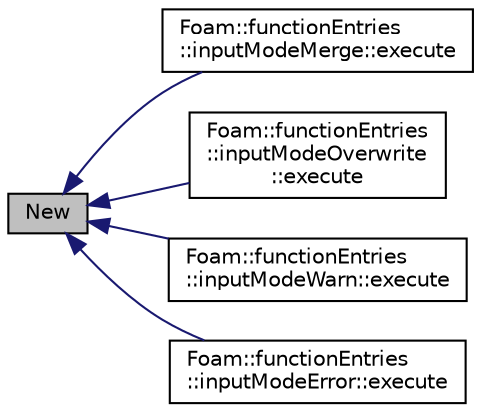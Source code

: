 digraph "New"
{
  bgcolor="transparent";
  edge [fontname="Helvetica",fontsize="10",labelfontname="Helvetica",labelfontsize="10"];
  node [fontname="Helvetica",fontsize="10",shape=record];
  rankdir="LR";
  Node1 [label="New",height=0.2,width=0.4,color="black", fillcolor="grey75", style="filled" fontcolor="black"];
  Node1 -> Node2 [dir="back",color="midnightblue",fontsize="10",style="solid",fontname="Helvetica"];
  Node2 [label="Foam::functionEntries\l::inputModeMerge::execute",height=0.2,width=0.4,color="black",URL="$classFoam_1_1functionEntries_1_1inputModeMerge.html#afc28e0a3ea23c2317cd839564fab94eb",tooltip="Execute in a sub-dict context. "];
  Node1 -> Node3 [dir="back",color="midnightblue",fontsize="10",style="solid",fontname="Helvetica"];
  Node3 [label="Foam::functionEntries\l::inputModeOverwrite\l::execute",height=0.2,width=0.4,color="black",URL="$classFoam_1_1functionEntries_1_1inputModeOverwrite.html#afc28e0a3ea23c2317cd839564fab94eb",tooltip="Execute in a sub-dict context. "];
  Node1 -> Node4 [dir="back",color="midnightblue",fontsize="10",style="solid",fontname="Helvetica"];
  Node4 [label="Foam::functionEntries\l::inputModeWarn::execute",height=0.2,width=0.4,color="black",URL="$classFoam_1_1functionEntries_1_1inputModeWarn.html#afc28e0a3ea23c2317cd839564fab94eb",tooltip="Execute in a sub-dict context. "];
  Node1 -> Node5 [dir="back",color="midnightblue",fontsize="10",style="solid",fontname="Helvetica"];
  Node5 [label="Foam::functionEntries\l::inputModeError::execute",height=0.2,width=0.4,color="black",URL="$classFoam_1_1functionEntries_1_1inputModeError.html#afc28e0a3ea23c2317cd839564fab94eb",tooltip="Execute in a sub-dict context. "];
}
